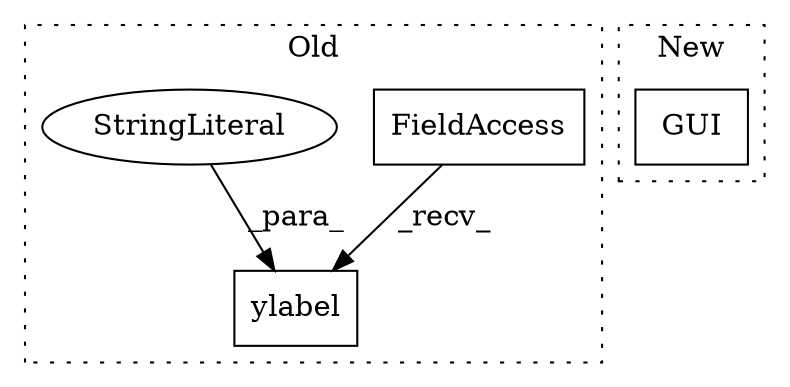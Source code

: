 digraph G {
subgraph cluster0 {
1 [label="ylabel" a="32" s="2548,2573" l="7,1" shape="box"];
3 [label="FieldAccess" a="22" s="2530" l="10" shape="box"];
4 [label="StringLiteral" a="45" s="2555" l="18" shape="ellipse"];
label = "Old";
style="dotted";
}
subgraph cluster1 {
2 [label="GUI" a="32" s="2072" l="5" shape="box"];
label = "New";
style="dotted";
}
3 -> 1 [label="_recv_"];
4 -> 1 [label="_para_"];
}